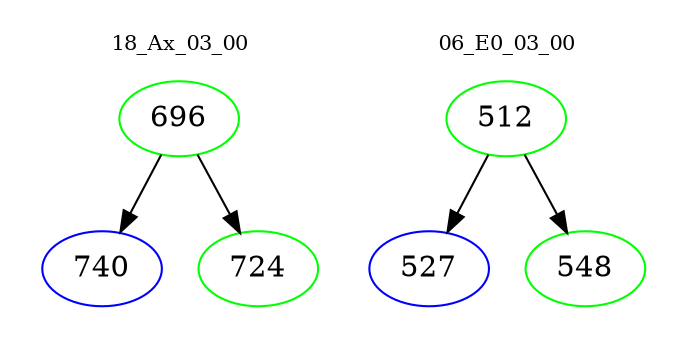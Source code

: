 digraph{
subgraph cluster_0 {
color = white
label = "18_Ax_03_00";
fontsize=10;
T0_696 [label="696", color="green"]
T0_696 -> T0_740 [color="black"]
T0_740 [label="740", color="blue"]
T0_696 -> T0_724 [color="black"]
T0_724 [label="724", color="green"]
}
subgraph cluster_1 {
color = white
label = "06_E0_03_00";
fontsize=10;
T1_512 [label="512", color="green"]
T1_512 -> T1_527 [color="black"]
T1_527 [label="527", color="blue"]
T1_512 -> T1_548 [color="black"]
T1_548 [label="548", color="green"]
}
}
